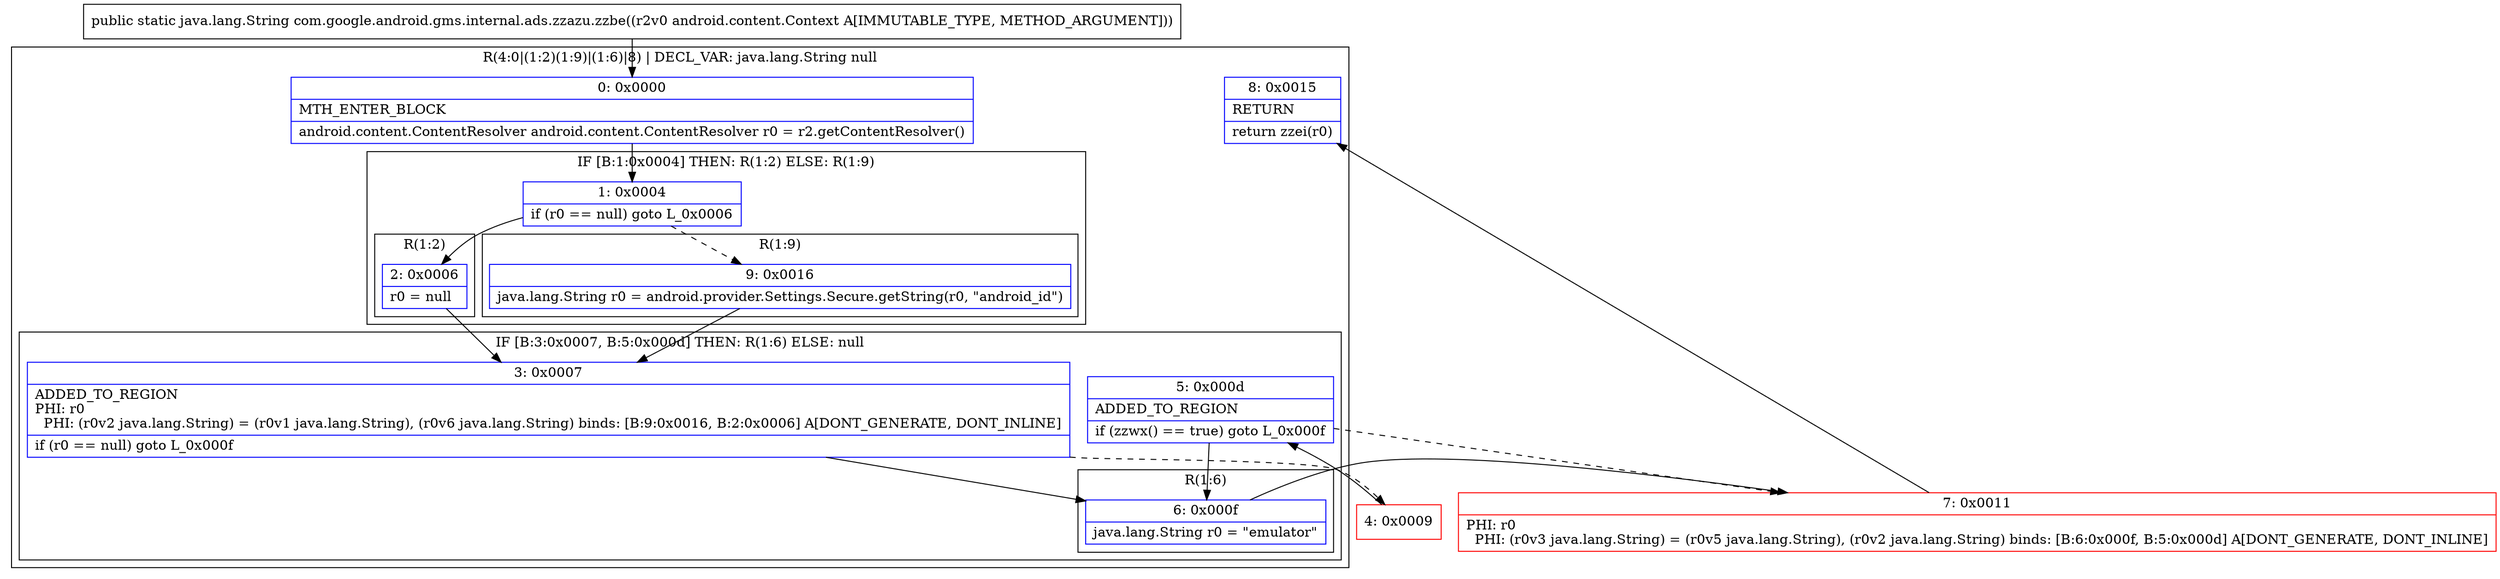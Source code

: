 digraph "CFG forcom.google.android.gms.internal.ads.zzazu.zzbe(Landroid\/content\/Context;)Ljava\/lang\/String;" {
subgraph cluster_Region_1628772235 {
label = "R(4:0|(1:2)(1:9)|(1:6)|8) | DECL_VAR: java.lang.String null\l";
node [shape=record,color=blue];
Node_0 [shape=record,label="{0\:\ 0x0000|MTH_ENTER_BLOCK\l|android.content.ContentResolver android.content.ContentResolver r0 = r2.getContentResolver()\l}"];
subgraph cluster_IfRegion_656388241 {
label = "IF [B:1:0x0004] THEN: R(1:2) ELSE: R(1:9)";
node [shape=record,color=blue];
Node_1 [shape=record,label="{1\:\ 0x0004|if (r0 == null) goto L_0x0006\l}"];
subgraph cluster_Region_1972790124 {
label = "R(1:2)";
node [shape=record,color=blue];
Node_2 [shape=record,label="{2\:\ 0x0006|r0 = null\l}"];
}
subgraph cluster_Region_1420573544 {
label = "R(1:9)";
node [shape=record,color=blue];
Node_9 [shape=record,label="{9\:\ 0x0016|java.lang.String r0 = android.provider.Settings.Secure.getString(r0, \"android_id\")\l}"];
}
}
subgraph cluster_IfRegion_1828282596 {
label = "IF [B:3:0x0007, B:5:0x000d] THEN: R(1:6) ELSE: null";
node [shape=record,color=blue];
Node_3 [shape=record,label="{3\:\ 0x0007|ADDED_TO_REGION\lPHI: r0 \l  PHI: (r0v2 java.lang.String) = (r0v1 java.lang.String), (r0v6 java.lang.String) binds: [B:9:0x0016, B:2:0x0006] A[DONT_GENERATE, DONT_INLINE]\l|if (r0 == null) goto L_0x000f\l}"];
Node_5 [shape=record,label="{5\:\ 0x000d|ADDED_TO_REGION\l|if (zzwx() == true) goto L_0x000f\l}"];
subgraph cluster_Region_1022788150 {
label = "R(1:6)";
node [shape=record,color=blue];
Node_6 [shape=record,label="{6\:\ 0x000f|java.lang.String r0 = \"emulator\"\l}"];
}
}
Node_8 [shape=record,label="{8\:\ 0x0015|RETURN\l|return zzei(r0)\l}"];
}
Node_4 [shape=record,color=red,label="{4\:\ 0x0009}"];
Node_7 [shape=record,color=red,label="{7\:\ 0x0011|PHI: r0 \l  PHI: (r0v3 java.lang.String) = (r0v5 java.lang.String), (r0v2 java.lang.String) binds: [B:6:0x000f, B:5:0x000d] A[DONT_GENERATE, DONT_INLINE]\l}"];
MethodNode[shape=record,label="{public static java.lang.String com.google.android.gms.internal.ads.zzazu.zzbe((r2v0 android.content.Context A[IMMUTABLE_TYPE, METHOD_ARGUMENT])) }"];
MethodNode -> Node_0;
Node_0 -> Node_1;
Node_1 -> Node_2;
Node_1 -> Node_9[style=dashed];
Node_2 -> Node_3;
Node_9 -> Node_3;
Node_3 -> Node_4[style=dashed];
Node_3 -> Node_6;
Node_5 -> Node_6;
Node_5 -> Node_7[style=dashed];
Node_6 -> Node_7;
Node_4 -> Node_5;
Node_7 -> Node_8;
}


